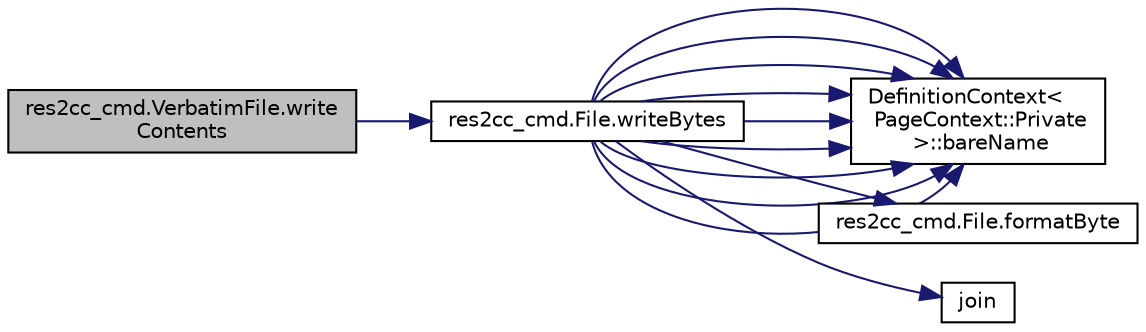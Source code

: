 digraph "res2cc_cmd.VerbatimFile.writeContents"
{
 // LATEX_PDF_SIZE
  edge [fontname="Helvetica",fontsize="10",labelfontname="Helvetica",labelfontsize="10"];
  node [fontname="Helvetica",fontsize="10",shape=record];
  rankdir="LR";
  Node1 [label="res2cc_cmd.VerbatimFile.write\lContents",height=0.2,width=0.4,color="black", fillcolor="grey75", style="filled", fontcolor="black",tooltip=" "];
  Node1 -> Node2 [color="midnightblue",fontsize="10",style="solid"];
  Node2 [label="res2cc_cmd.File.writeBytes",height=0.2,width=0.4,color="black", fillcolor="white", style="filled",URL="$classres2cc__cmd_1_1File.html#adaa5b0dc35c50cec7cf1c816dda8694a",tooltip=" "];
  Node2 -> Node3 [color="midnightblue",fontsize="10",style="solid"];
  Node3 [label="DefinitionContext\<\l PageContext::Private\l \>::bareName",height=0.2,width=0.4,color="black", fillcolor="white", style="filled",URL="$classDefinitionContext.html#a60a574a0efd2786ed401f7febf02c84c",tooltip=" "];
  Node2 -> Node3 [color="midnightblue",fontsize="10",style="solid"];
  Node2 -> Node3 [color="midnightblue",fontsize="10",style="solid"];
  Node2 -> Node3 [color="midnightblue",fontsize="10",style="solid"];
  Node2 -> Node3 [color="midnightblue",fontsize="10",style="solid"];
  Node2 -> Node3 [color="midnightblue",fontsize="10",style="solid"];
  Node2 -> Node3 [color="midnightblue",fontsize="10",style="solid"];
  Node2 -> Node3 [color="midnightblue",fontsize="10",style="solid"];
  Node2 -> Node3 [color="midnightblue",fontsize="10",style="solid"];
  Node2 -> Node4 [color="midnightblue",fontsize="10",style="solid"];
  Node4 [label="res2cc_cmd.File.formatByte",height=0.2,width=0.4,color="black", fillcolor="white", style="filled",URL="$classres2cc__cmd_1_1File.html#ac0b99df4d5caba3311d18ae7b08dfd64",tooltip=" "];
  Node2 -> Node5 [color="midnightblue",fontsize="10",style="solid"];
  Node5 [label="join",height=0.2,width=0.4,color="black", fillcolor="white", style="filled",URL="$util_8cpp.html#a27784840caff3a70e6dfa44f5341553b",tooltip="create a string where the string in the vector are joined by the given delimiter"];
}
